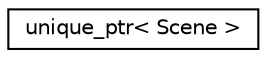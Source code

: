 digraph "Graphical Class Hierarchy"
{
 // INTERACTIVE_SVG=YES
 // LATEX_PDF_SIZE
  edge [fontname="Helvetica",fontsize="10",labelfontname="Helvetica",labelfontsize="10"];
  node [fontname="Helvetica",fontsize="10",shape=record];
  rankdir="LR";
  Node0 [label="unique_ptr\< Scene \>",height=0.2,width=0.4,color="black", fillcolor="white", style="filled",URL="$classstatic_01std_1_1unique__ptr_3_01_scene_01_4.html",tooltip=" "];
}
